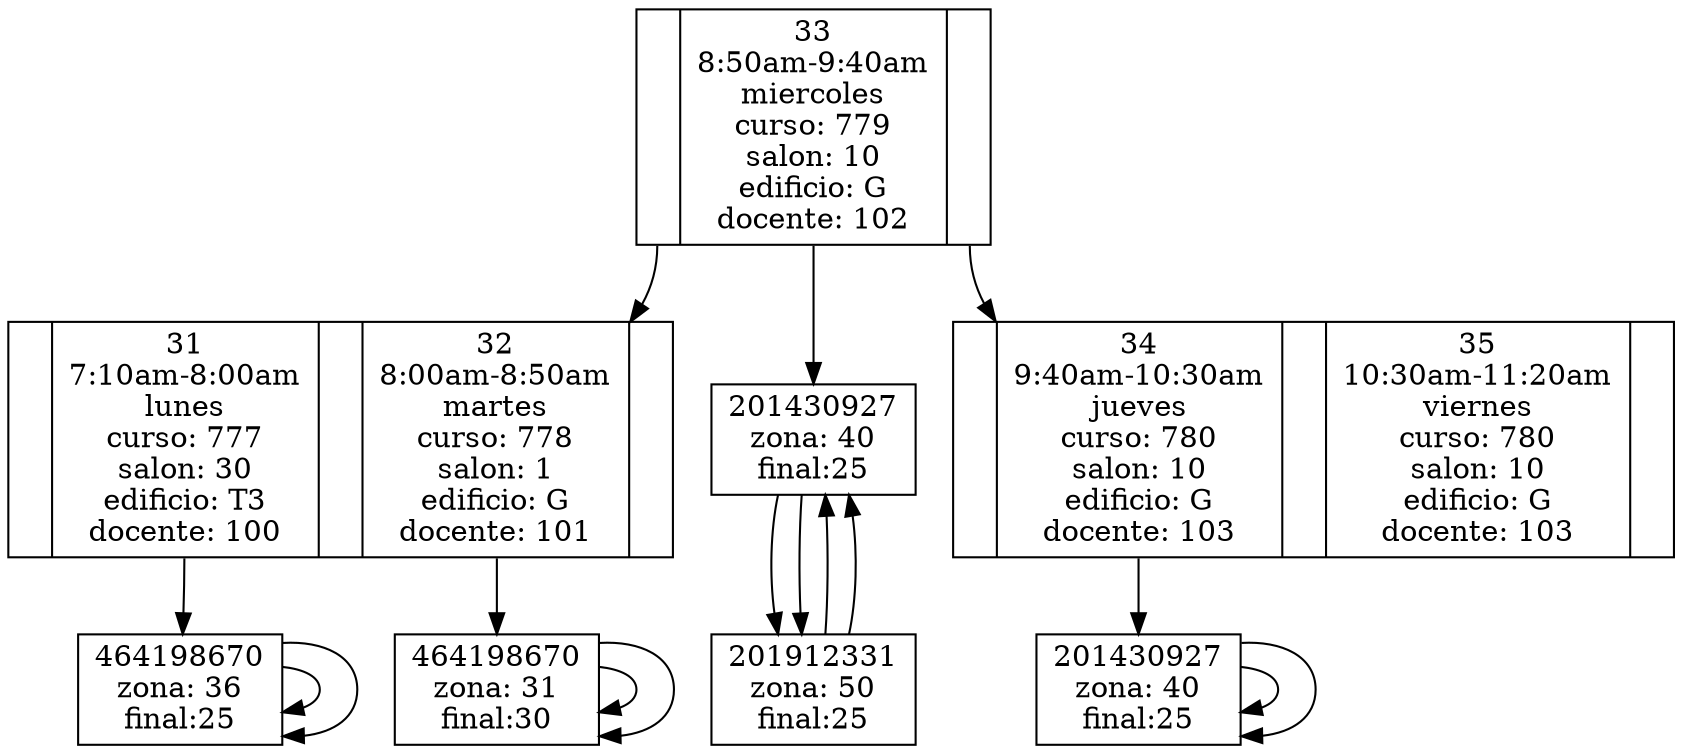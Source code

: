 digraph schedules_tree{

node[ shape = record ];
node1653323673[ label = "<P0>|<f0>33\n8:50am-9:40am\nmiercoles\ncurso: 779\nsalon: 10\nedificio: G\ndocente: 102|<P1>" ];
node226877766[ label = "<P0>|<f0>31\n7:10am-8:00am\nlunes\ncurso: 777\nsalon: 30\nedificio: T3\ndocente: 100|<P1>|<f1>32\n8:00am-8:50am\nmartes\ncurso: 778\nsalon: 1\nedificio: G\ndocente: 101|<P2>" ];


node242471085[ label = "464198670\nzona: 36\nfinal:25" group = 226877766];
node226877766:f0 -> node242471085;
node242471085 -> node242471085;
node242471085 -> node242471085;
node813274091[ label = "464198670\nzona: 31\nfinal:30" group = 226877766];
node226877766:f1 -> node813274091;
node813274091 -> node813274091;
node813274091 -> node813274091;


node1653323673:P0 -> node226877766;
node1132634067[ label = "<P0>|<f0>34\n9:40am-10:30am\njueves\ncurso: 780\nsalon: 10\nedificio: G\ndocente: 103|<P1>|<f1>35\n10:30am-11:20am\nviernes\ncurso: 780\nsalon: 10\nedificio: G\ndocente: 103|<P2>" ];


node431104740[ label = "201430927\nzona: 40\nfinal:25" group = 1132634067];
node1132634067:f0 -> node431104740;
node431104740 -> node431104740;
node431104740 -> node431104740;


node1653323673:P1 -> node1132634067;


node739467034[ label = "201430927\nzona: 40\nfinal:25" group = 1653323673];
node1258593524[ label = "201912331\nzona: 50\nfinal:25" group = 1653323673];
node1653323673:f0 -> node739467034;
node739467034 -> node1258593524;
node739467034 -> node1258593524;
node1258593524 -> node739467034;
node1258593524 -> node739467034;


}
